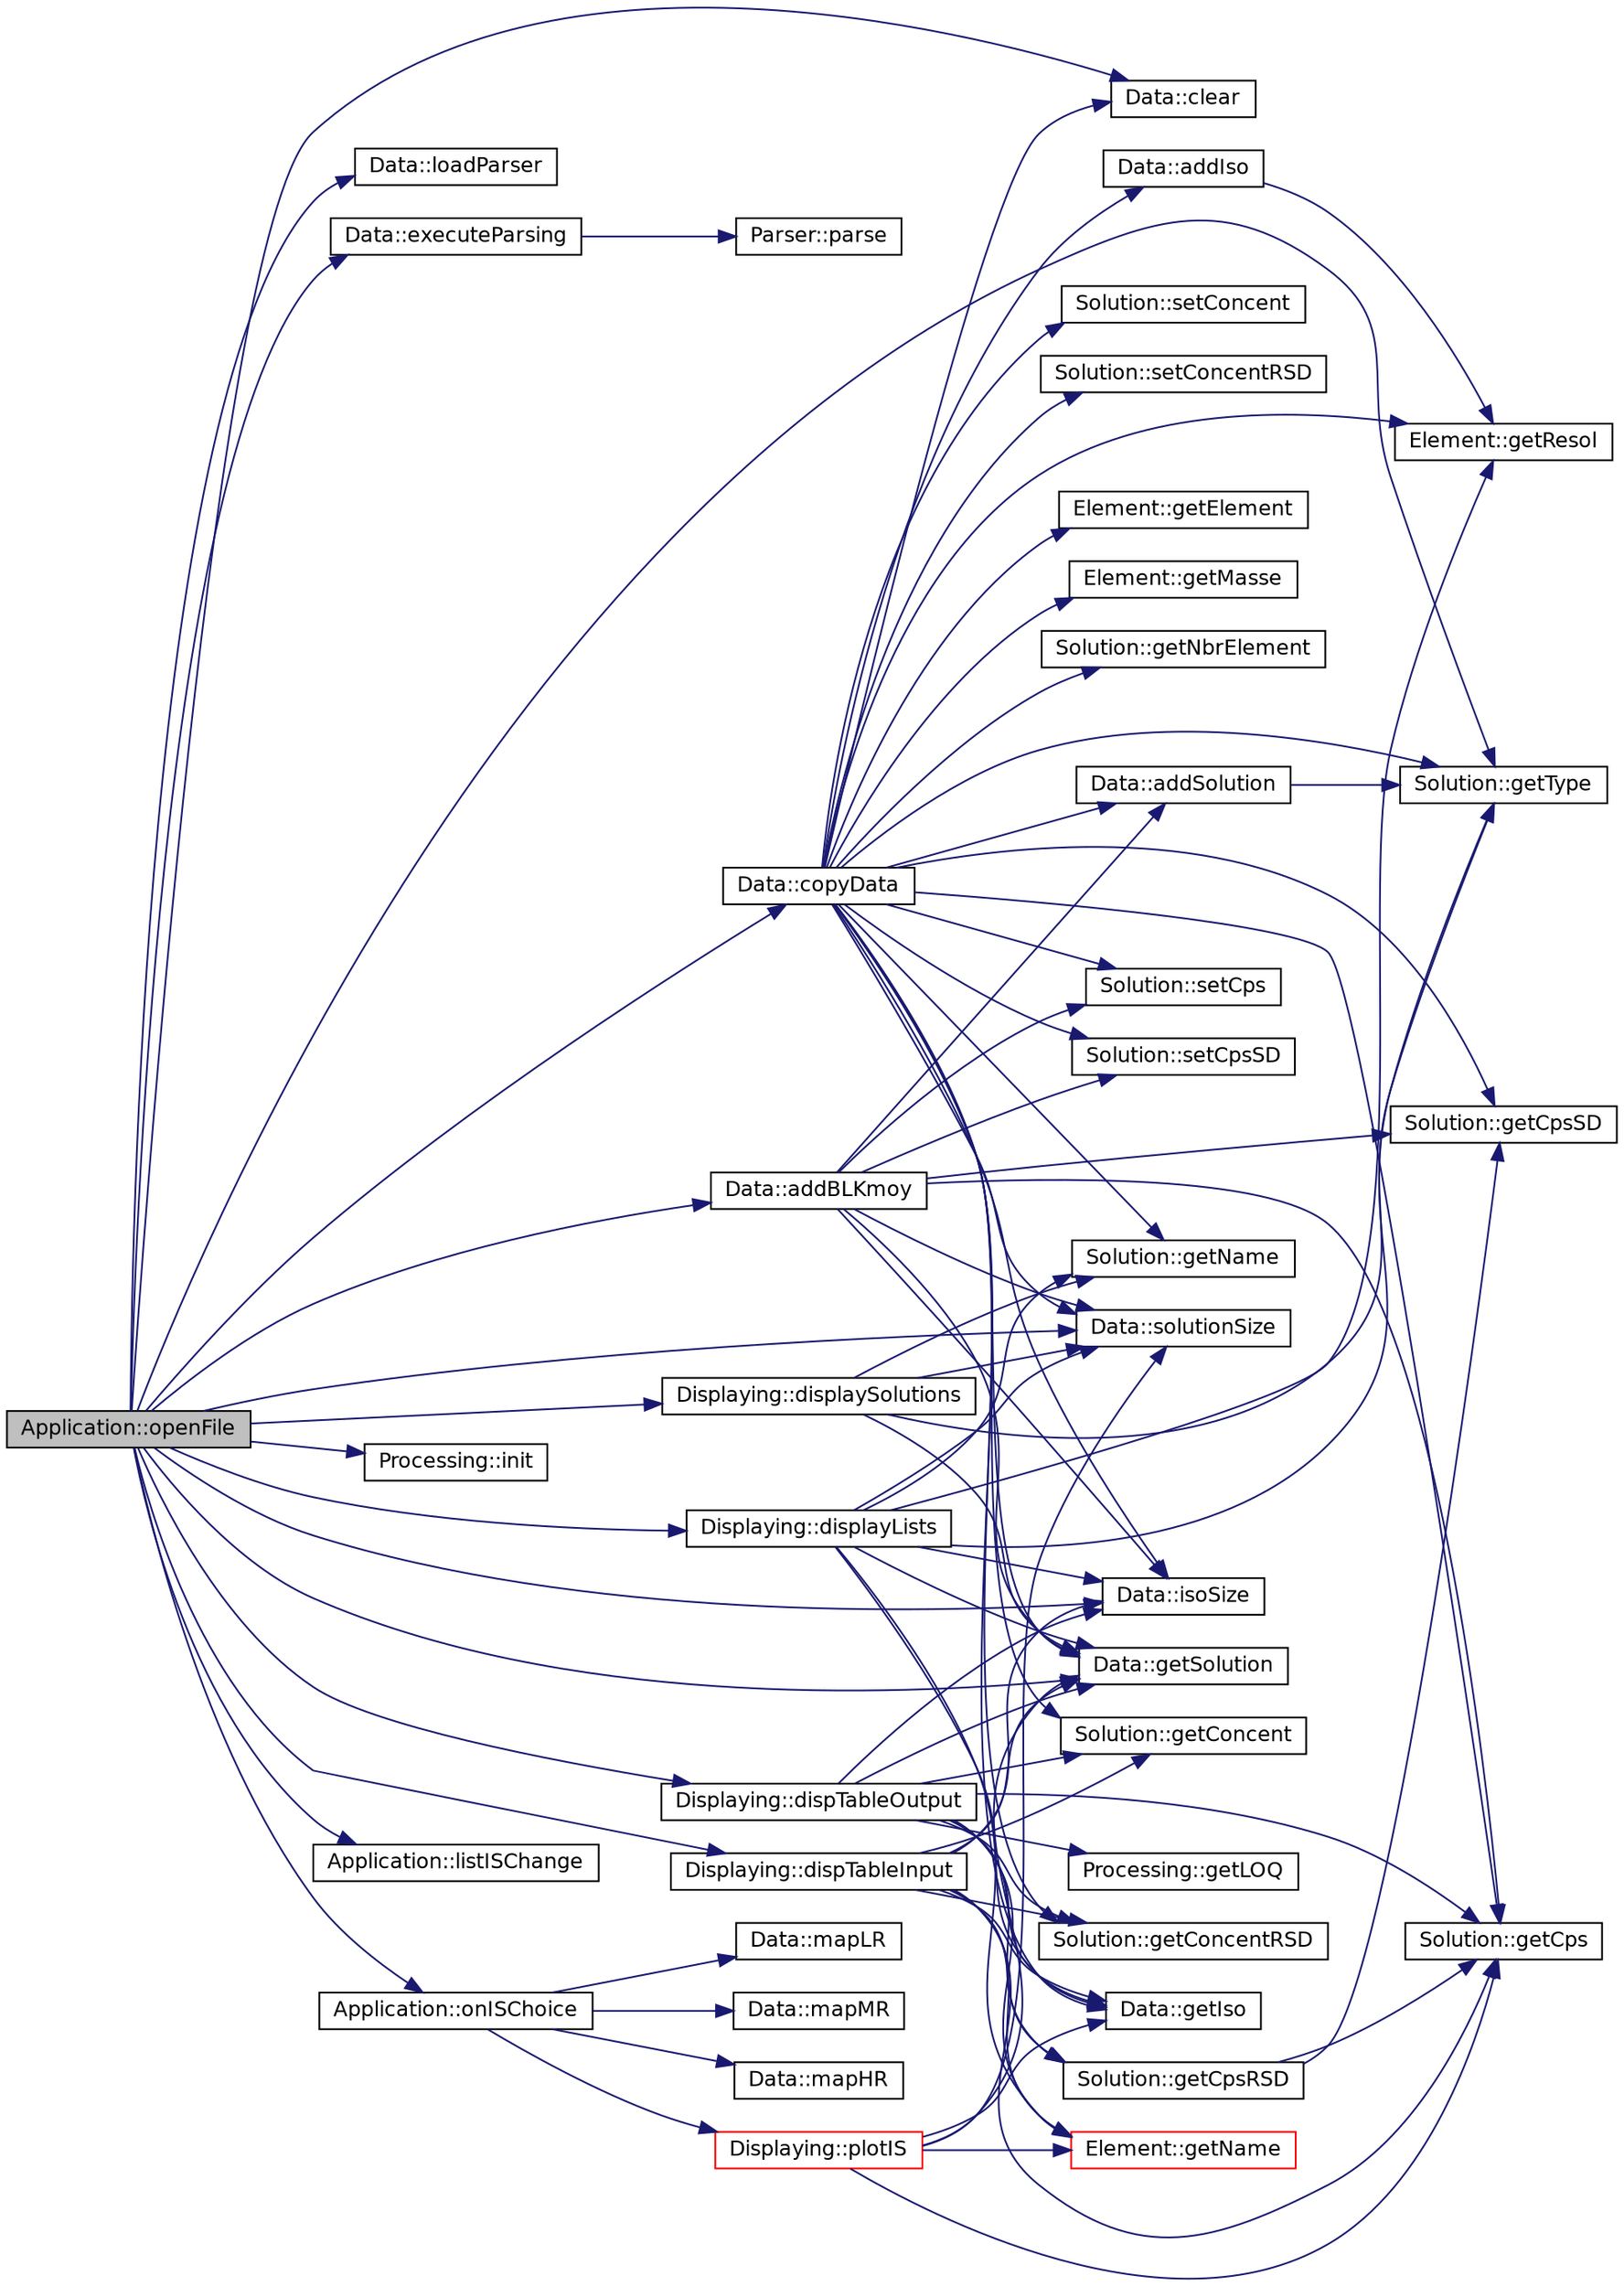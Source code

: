 digraph "Application::openFile"
{
 // INTERACTIVE_SVG=YES
  edge [fontname="Helvetica",fontsize="12",labelfontname="Helvetica",labelfontsize="12"];
  node [fontname="Helvetica",fontsize="12",shape=record];
  rankdir="LR";
  Node1 [label="Application::openFile",height=0.2,width=0.4,color="black", fillcolor="grey75", style="filled" fontcolor="black"];
  Node1 -> Node2 [color="midnightblue",fontsize="12",style="solid",fontname="Helvetica"];
  Node2 [label="Data::clear",height=0.2,width=0.4,color="black", fillcolor="white", style="filled",URL="$a00002.html#a44b749f64ffa35e034f9503fdec4917e",tooltip="Clears data contain. "];
  Node1 -> Node3 [color="midnightblue",fontsize="12",style="solid",fontname="Helvetica"];
  Node3 [label="Data::loadParser",height=0.2,width=0.4,color="black", fillcolor="white", style="filled",URL="$a00002.html#ab93d5c2184e3e548e970506dddfcb9eb",tooltip="Loads a specific parser used to proceed the Data. "];
  Node1 -> Node4 [color="midnightblue",fontsize="12",style="solid",fontname="Helvetica"];
  Node4 [label="Data::executeParsing",height=0.2,width=0.4,color="black", fillcolor="white", style="filled",URL="$a00002.html#a45e4e0eb52a1bcf3b2bdbd689fbd028a"];
  Node4 -> Node5 [color="midnightblue",fontsize="12",style="solid",fontname="Helvetica"];
  Node5 [label="Parser::parse",height=0.2,width=0.4,color="black", fillcolor="white", style="filled",URL="$a00006.html#a90e042f690678f2604512890c71044bc",tooltip="Parsing Function. "];
  Node1 -> Node6 [color="midnightblue",fontsize="12",style="solid",fontname="Helvetica"];
  Node6 [label="Data::copyData",height=0.2,width=0.4,color="black", fillcolor="white", style="filled",URL="$a00002.html#a6fc1d983c7fa16eebd0d0b12cb505a30",tooltip="Copies data contain from the given parameter. "];
  Node6 -> Node2 [color="midnightblue",fontsize="12",style="solid",fontname="Helvetica"];
  Node6 -> Node7 [color="midnightblue",fontsize="12",style="solid",fontname="Helvetica"];
  Node7 [label="Data::isoSize",height=0.2,width=0.4,color="black", fillcolor="white", style="filled",URL="$a00002.html#acd1f2adc01b25ef7bded9b6d2b331278",tooltip="Gets the Number of elements. "];
  Node6 -> Node8 [color="midnightblue",fontsize="12",style="solid",fontname="Helvetica"];
  Node8 [label="Data::addIso",height=0.2,width=0.4,color="black", fillcolor="white", style="filled",URL="$a00002.html#a386e9b359ac336356d6bdf0c1d7c4f37",tooltip="Adds an element to the data set. "];
  Node8 -> Node9 [color="midnightblue",fontsize="12",style="solid",fontname="Helvetica"];
  Node9 [label="Element::getResol",height=0.2,width=0.4,color="black", fillcolor="white", style="filled",URL="$a00005.html#ab8c2c9824162b3a151e84cb2f2c5df6f",tooltip="Gets the resolution (value of Resolution enumeration) "];
  Node6 -> Node10 [color="midnightblue",fontsize="12",style="solid",fontname="Helvetica"];
  Node10 [label="Data::getIso",height=0.2,width=0.4,color="black", fillcolor="white", style="filled",URL="$a00002.html#a4baa9866aaea800c81e4502b9483e4ec",tooltip="Gets an element identified by its Id. "];
  Node6 -> Node11 [color="midnightblue",fontsize="12",style="solid",fontname="Helvetica"];
  Node11 [label="Element::getElement",height=0.2,width=0.4,color="black", fillcolor="white", style="filled",URL="$a00005.html#a982ccc1c2f9f57d58ad5f98eedb53706",tooltip="Gets the Name of the element. "];
  Node6 -> Node12 [color="midnightblue",fontsize="12",style="solid",fontname="Helvetica"];
  Node12 [label="Element::getMasse",height=0.2,width=0.4,color="black", fillcolor="white", style="filled",URL="$a00005.html#ab91c2a260fba46158f20bf25c25958c5",tooltip="Gets the Mass. "];
  Node6 -> Node9 [color="midnightblue",fontsize="12",style="solid",fontname="Helvetica"];
  Node6 -> Node13 [color="midnightblue",fontsize="12",style="solid",fontname="Helvetica"];
  Node13 [label="Data::solutionSize",height=0.2,width=0.4,color="black", fillcolor="white", style="filled",URL="$a00002.html#a84179b0c71fb3e69cfa177e92004ee79",tooltip="Gets the Number of Solutions. "];
  Node6 -> Node14 [color="midnightblue",fontsize="12",style="solid",fontname="Helvetica"];
  Node14 [label="Data::addSolution",height=0.2,width=0.4,color="black", fillcolor="white", style="filled",URL="$a00002.html#a7f13913683ead8b0702121ac494f1598",tooltip="Add a solution to the data set. "];
  Node14 -> Node15 [color="midnightblue",fontsize="12",style="solid",fontname="Helvetica"];
  Node15 [label="Solution::getType",height=0.2,width=0.4,color="black", fillcolor="white", style="filled",URL="$a00014.html#a7e480d4e590046701d82e74491ff944a",tooltip="Gets type of the solution. "];
  Node6 -> Node16 [color="midnightblue",fontsize="12",style="solid",fontname="Helvetica"];
  Node16 [label="Data::getSolution",height=0.2,width=0.4,color="black", fillcolor="white", style="filled",URL="$a00002.html#a7b1a07606090591e7fffb48be72bd734",tooltip="Gets a solution identified by its Id. "];
  Node6 -> Node17 [color="midnightblue",fontsize="12",style="solid",fontname="Helvetica"];
  Node17 [label="Solution::getName",height=0.2,width=0.4,color="black", fillcolor="white", style="filled",URL="$a00014.html#a08617ee6ca1993e92372e265829508f0",tooltip="Gets the Name. "];
  Node6 -> Node18 [color="midnightblue",fontsize="12",style="solid",fontname="Helvetica"];
  Node18 [label="Solution::getNbrElement",height=0.2,width=0.4,color="black", fillcolor="white", style="filled",URL="$a00014.html#a50dfabf4a7bd3d4b5b638639e3927406",tooltip="Gets the Number of Elements. "];
  Node6 -> Node15 [color="midnightblue",fontsize="12",style="solid",fontname="Helvetica"];
  Node6 -> Node19 [color="midnightblue",fontsize="12",style="solid",fontname="Helvetica"];
  Node19 [label="Solution::setCps",height=0.2,width=0.4,color="black", fillcolor="white", style="filled",URL="$a00014.html#a6c810986de58b492514e08849cb0a498",tooltip="Sets Intensity. "];
  Node6 -> Node20 [color="midnightblue",fontsize="12",style="solid",fontname="Helvetica"];
  Node20 [label="Solution::getCps",height=0.2,width=0.4,color="black", fillcolor="white", style="filled",URL="$a00014.html#a6cb75c8a1aa020796506362920216816",tooltip="Gets Intensity. "];
  Node6 -> Node21 [color="midnightblue",fontsize="12",style="solid",fontname="Helvetica"];
  Node21 [label="Solution::setCpsSD",height=0.2,width=0.4,color="black", fillcolor="white", style="filled",URL="$a00014.html#a000b5c9d708b22de23d918a3a3214635",tooltip="Sets Intensity Standard Deviation. "];
  Node6 -> Node22 [color="midnightblue",fontsize="12",style="solid",fontname="Helvetica"];
  Node22 [label="Solution::getCpsSD",height=0.2,width=0.4,color="black", fillcolor="white", style="filled",URL="$a00014.html#a0fe4de8b637ba6637d653b91df95fcd0",tooltip="Gets Intensity Standard Deviation. "];
  Node6 -> Node23 [color="midnightblue",fontsize="12",style="solid",fontname="Helvetica"];
  Node23 [label="Solution::setConcent",height=0.2,width=0.4,color="black", fillcolor="white", style="filled",URL="$a00014.html#adc74f58993747169c721739962ec2a5a",tooltip="Sets Concentration. "];
  Node6 -> Node24 [color="midnightblue",fontsize="12",style="solid",fontname="Helvetica"];
  Node24 [label="Solution::getConcent",height=0.2,width=0.4,color="black", fillcolor="white", style="filled",URL="$a00014.html#af9f7e1dfafa0cd431387737664e3ac7e",tooltip="Gets Concentration. "];
  Node6 -> Node25 [color="midnightblue",fontsize="12",style="solid",fontname="Helvetica"];
  Node25 [label="Solution::setConcentRSD",height=0.2,width=0.4,color="black", fillcolor="white", style="filled",URL="$a00014.html#a60ca23e0e5593012162a2669841c952e",tooltip="Sets Concentration Relative Standard Deviation (%) "];
  Node6 -> Node26 [color="midnightblue",fontsize="12",style="solid",fontname="Helvetica"];
  Node26 [label="Solution::getConcentRSD",height=0.2,width=0.4,color="black", fillcolor="white", style="filled",URL="$a00014.html#a1adae3ea7b071d2a311b62371b959633",tooltip="Gets Concentration Relative Standard Deviation (%) "];
  Node1 -> Node27 [color="midnightblue",fontsize="12",style="solid",fontname="Helvetica"];
  Node27 [label="Processing::init",height=0.2,width=0.4,color="black", fillcolor="white", style="filled",URL="$a00011.html#a32858e1454e64b27cce64ef1d4fa2f39",tooltip="Initializes Processing contain. "];
  Node1 -> Node7 [color="midnightblue",fontsize="12",style="solid",fontname="Helvetica"];
  Node1 -> Node28 [color="midnightblue",fontsize="12",style="solid",fontname="Helvetica"];
  Node28 [label="Displaying::dispTableInput",height=0.2,width=0.4,color="black", fillcolor="white", style="filled",URL="$a00003.html#a30730fad4ea063bd1a253de59a279ecc",tooltip="displays input data on the input Table "];
  Node28 -> Node7 [color="midnightblue",fontsize="12",style="solid",fontname="Helvetica"];
  Node28 -> Node10 [color="midnightblue",fontsize="12",style="solid",fontname="Helvetica"];
  Node28 -> Node29 [color="midnightblue",fontsize="12",style="solid",fontname="Helvetica"];
  Node29 [label="Element::getName",height=0.2,width=0.4,color="red", fillcolor="white", style="filled",URL="$a00005.html#a82faf6c27cd36339a0a12cae9beb89af",tooltip="Gets the complete Name of the istope, used to display the element to HCI. "];
  Node28 -> Node16 [color="midnightblue",fontsize="12",style="solid",fontname="Helvetica"];
  Node28 -> Node20 [color="midnightblue",fontsize="12",style="solid",fontname="Helvetica"];
  Node28 -> Node30 [color="midnightblue",fontsize="12",style="solid",fontname="Helvetica"];
  Node30 [label="Solution::getCpsRSD",height=0.2,width=0.4,color="black", fillcolor="white", style="filled",URL="$a00014.html#ac0ca8e1256ac9b972eab1f02f11ab8ac",tooltip="Gets Intensity Relative Standard Deviation (%) "];
  Node30 -> Node22 [color="midnightblue",fontsize="12",style="solid",fontname="Helvetica"];
  Node30 -> Node20 [color="midnightblue",fontsize="12",style="solid",fontname="Helvetica"];
  Node28 -> Node24 [color="midnightblue",fontsize="12",style="solid",fontname="Helvetica"];
  Node28 -> Node26 [color="midnightblue",fontsize="12",style="solid",fontname="Helvetica"];
  Node1 -> Node31 [color="midnightblue",fontsize="12",style="solid",fontname="Helvetica"];
  Node31 [label="Displaying::dispTableOutput",height=0.2,width=0.4,color="black", fillcolor="white", style="filled",URL="$a00003.html#a773c819165ab712b4fd073ddddcd8695",tooltip="display output data on the output Table "];
  Node31 -> Node7 [color="midnightblue",fontsize="12",style="solid",fontname="Helvetica"];
  Node31 -> Node10 [color="midnightblue",fontsize="12",style="solid",fontname="Helvetica"];
  Node31 -> Node29 [color="midnightblue",fontsize="12",style="solid",fontname="Helvetica"];
  Node31 -> Node16 [color="midnightblue",fontsize="12",style="solid",fontname="Helvetica"];
  Node31 -> Node20 [color="midnightblue",fontsize="12",style="solid",fontname="Helvetica"];
  Node31 -> Node30 [color="midnightblue",fontsize="12",style="solid",fontname="Helvetica"];
  Node31 -> Node24 [color="midnightblue",fontsize="12",style="solid",fontname="Helvetica"];
  Node31 -> Node32 [color="midnightblue",fontsize="12",style="solid",fontname="Helvetica"];
  Node32 [label="Processing::getLOQ",height=0.2,width=0.4,color="black", fillcolor="white", style="filled",URL="$a00011.html#a3c8e2bd5d31b4a61b8d1e54f219fa015",tooltip="Gets LOQ corresponding to the Id element given. "];
  Node31 -> Node26 [color="midnightblue",fontsize="12",style="solid",fontname="Helvetica"];
  Node1 -> Node33 [color="midnightblue",fontsize="12",style="solid",fontname="Helvetica"];
  Node33 [label="Displaying::displayLists",height=0.2,width=0.4,color="black", fillcolor="white", style="filled",URL="$a00003.html#a5948e8f752a67b250665cee57abdadb2",tooltip="Generates lists : of Elements, HR-MR-LR Elements and Blanks. "];
  Node33 -> Node7 [color="midnightblue",fontsize="12",style="solid",fontname="Helvetica"];
  Node33 -> Node10 [color="midnightblue",fontsize="12",style="solid",fontname="Helvetica"];
  Node33 -> Node29 [color="midnightblue",fontsize="12",style="solid",fontname="Helvetica"];
  Node33 -> Node13 [color="midnightblue",fontsize="12",style="solid",fontname="Helvetica"];
  Node33 -> Node16 [color="midnightblue",fontsize="12",style="solid",fontname="Helvetica"];
  Node33 -> Node15 [color="midnightblue",fontsize="12",style="solid",fontname="Helvetica"];
  Node33 -> Node17 [color="midnightblue",fontsize="12",style="solid",fontname="Helvetica"];
  Node33 -> Node9 [color="midnightblue",fontsize="12",style="solid",fontname="Helvetica"];
  Node1 -> Node34 [color="midnightblue",fontsize="12",style="solid",fontname="Helvetica"];
  Node34 [label="Displaying::displaySolutions",height=0.2,width=0.4,color="black", fillcolor="white", style="filled",URL="$a00003.html#a5a779d21b88a5d08e8989d401acad7b8",tooltip="Generates list of solutions. "];
  Node34 -> Node13 [color="midnightblue",fontsize="12",style="solid",fontname="Helvetica"];
  Node34 -> Node16 [color="midnightblue",fontsize="12",style="solid",fontname="Helvetica"];
  Node34 -> Node17 [color="midnightblue",fontsize="12",style="solid",fontname="Helvetica"];
  Node34 -> Node15 [color="midnightblue",fontsize="12",style="solid",fontname="Helvetica"];
  Node1 -> Node13 [color="midnightblue",fontsize="12",style="solid",fontname="Helvetica"];
  Node1 -> Node16 [color="midnightblue",fontsize="12",style="solid",fontname="Helvetica"];
  Node1 -> Node15 [color="midnightblue",fontsize="12",style="solid",fontname="Helvetica"];
  Node1 -> Node35 [color="midnightblue",fontsize="12",style="solid",fontname="Helvetica"];
  Node35 [label="Data::addBLKmoy",height=0.2,width=0.4,color="black", fillcolor="white", style="filled",URL="$a00002.html#a6ff99fcec4f0387958fff773969de591",tooltip="Adds a calculated Blank Solution. "];
  Node35 -> Node14 [color="midnightblue",fontsize="12",style="solid",fontname="Helvetica"];
  Node35 -> Node7 [color="midnightblue",fontsize="12",style="solid",fontname="Helvetica"];
  Node35 -> Node13 [color="midnightblue",fontsize="12",style="solid",fontname="Helvetica"];
  Node35 -> Node16 [color="midnightblue",fontsize="12",style="solid",fontname="Helvetica"];
  Node35 -> Node20 [color="midnightblue",fontsize="12",style="solid",fontname="Helvetica"];
  Node35 -> Node22 [color="midnightblue",fontsize="12",style="solid",fontname="Helvetica"];
  Node35 -> Node19 [color="midnightblue",fontsize="12",style="solid",fontname="Helvetica"];
  Node35 -> Node21 [color="midnightblue",fontsize="12",style="solid",fontname="Helvetica"];
  Node1 -> Node36 [color="midnightblue",fontsize="12",style="solid",fontname="Helvetica"];
  Node36 [label="Application::listISChange",height=0.2,width=0.4,color="black", fillcolor="white", style="filled",URL="$a00001.html#a4d6d25052b873ecee1553e83881a7fca",tooltip="Slot to change Internal standards selection. "];
  Node1 -> Node37 [color="midnightblue",fontsize="12",style="solid",fontname="Helvetica"];
  Node37 [label="Application::onISChoice",height=0.2,width=0.4,color="black", fillcolor="white", style="filled",URL="$a00001.html#a9c0b6e60ede4b6f2c60abe874f351994",tooltip="Slot of choosing Internal standard plot plot to diplay. "];
  Node37 -> Node38 [color="midnightblue",fontsize="12",style="solid",fontname="Helvetica"];
  Node38 [label="Data::mapLR",height=0.2,width=0.4,color="black", fillcolor="white", style="filled",URL="$a00002.html#a417cbf208ccd4334f89ea5f46a2c133e",tooltip="Gets the mapping from LR elements list to all elements list. "];
  Node37 -> Node39 [color="midnightblue",fontsize="12",style="solid",fontname="Helvetica"];
  Node39 [label="Data::mapMR",height=0.2,width=0.4,color="black", fillcolor="white", style="filled",URL="$a00002.html#a95e9b3b50f8fff2e29c77ef61d28e115",tooltip="Gets the mapping from MR elements list to all elements list. "];
  Node37 -> Node40 [color="midnightblue",fontsize="12",style="solid",fontname="Helvetica"];
  Node40 [label="Data::mapHR",height=0.2,width=0.4,color="black", fillcolor="white", style="filled",URL="$a00002.html#a173a52935021e359de8b33ad8c2c0b6a",tooltip="Gets the mapping from HR elements list to all elements list. "];
  Node37 -> Node41 [color="midnightblue",fontsize="12",style="solid",fontname="Helvetica"];
  Node41 [label="Displaying::plotIS",height=0.2,width=0.4,color="red", fillcolor="white", style="filled",URL="$a00003.html#a836d9f49a3480b021e2c2fa22e05d6b1",tooltip="Plots internal standard curve. "];
  Node41 -> Node10 [color="midnightblue",fontsize="12",style="solid",fontname="Helvetica"];
  Node41 -> Node29 [color="midnightblue",fontsize="12",style="solid",fontname="Helvetica"];
  Node41 -> Node13 [color="midnightblue",fontsize="12",style="solid",fontname="Helvetica"];
  Node41 -> Node16 [color="midnightblue",fontsize="12",style="solid",fontname="Helvetica"];
  Node41 -> Node20 [color="midnightblue",fontsize="12",style="solid",fontname="Helvetica"];
}
